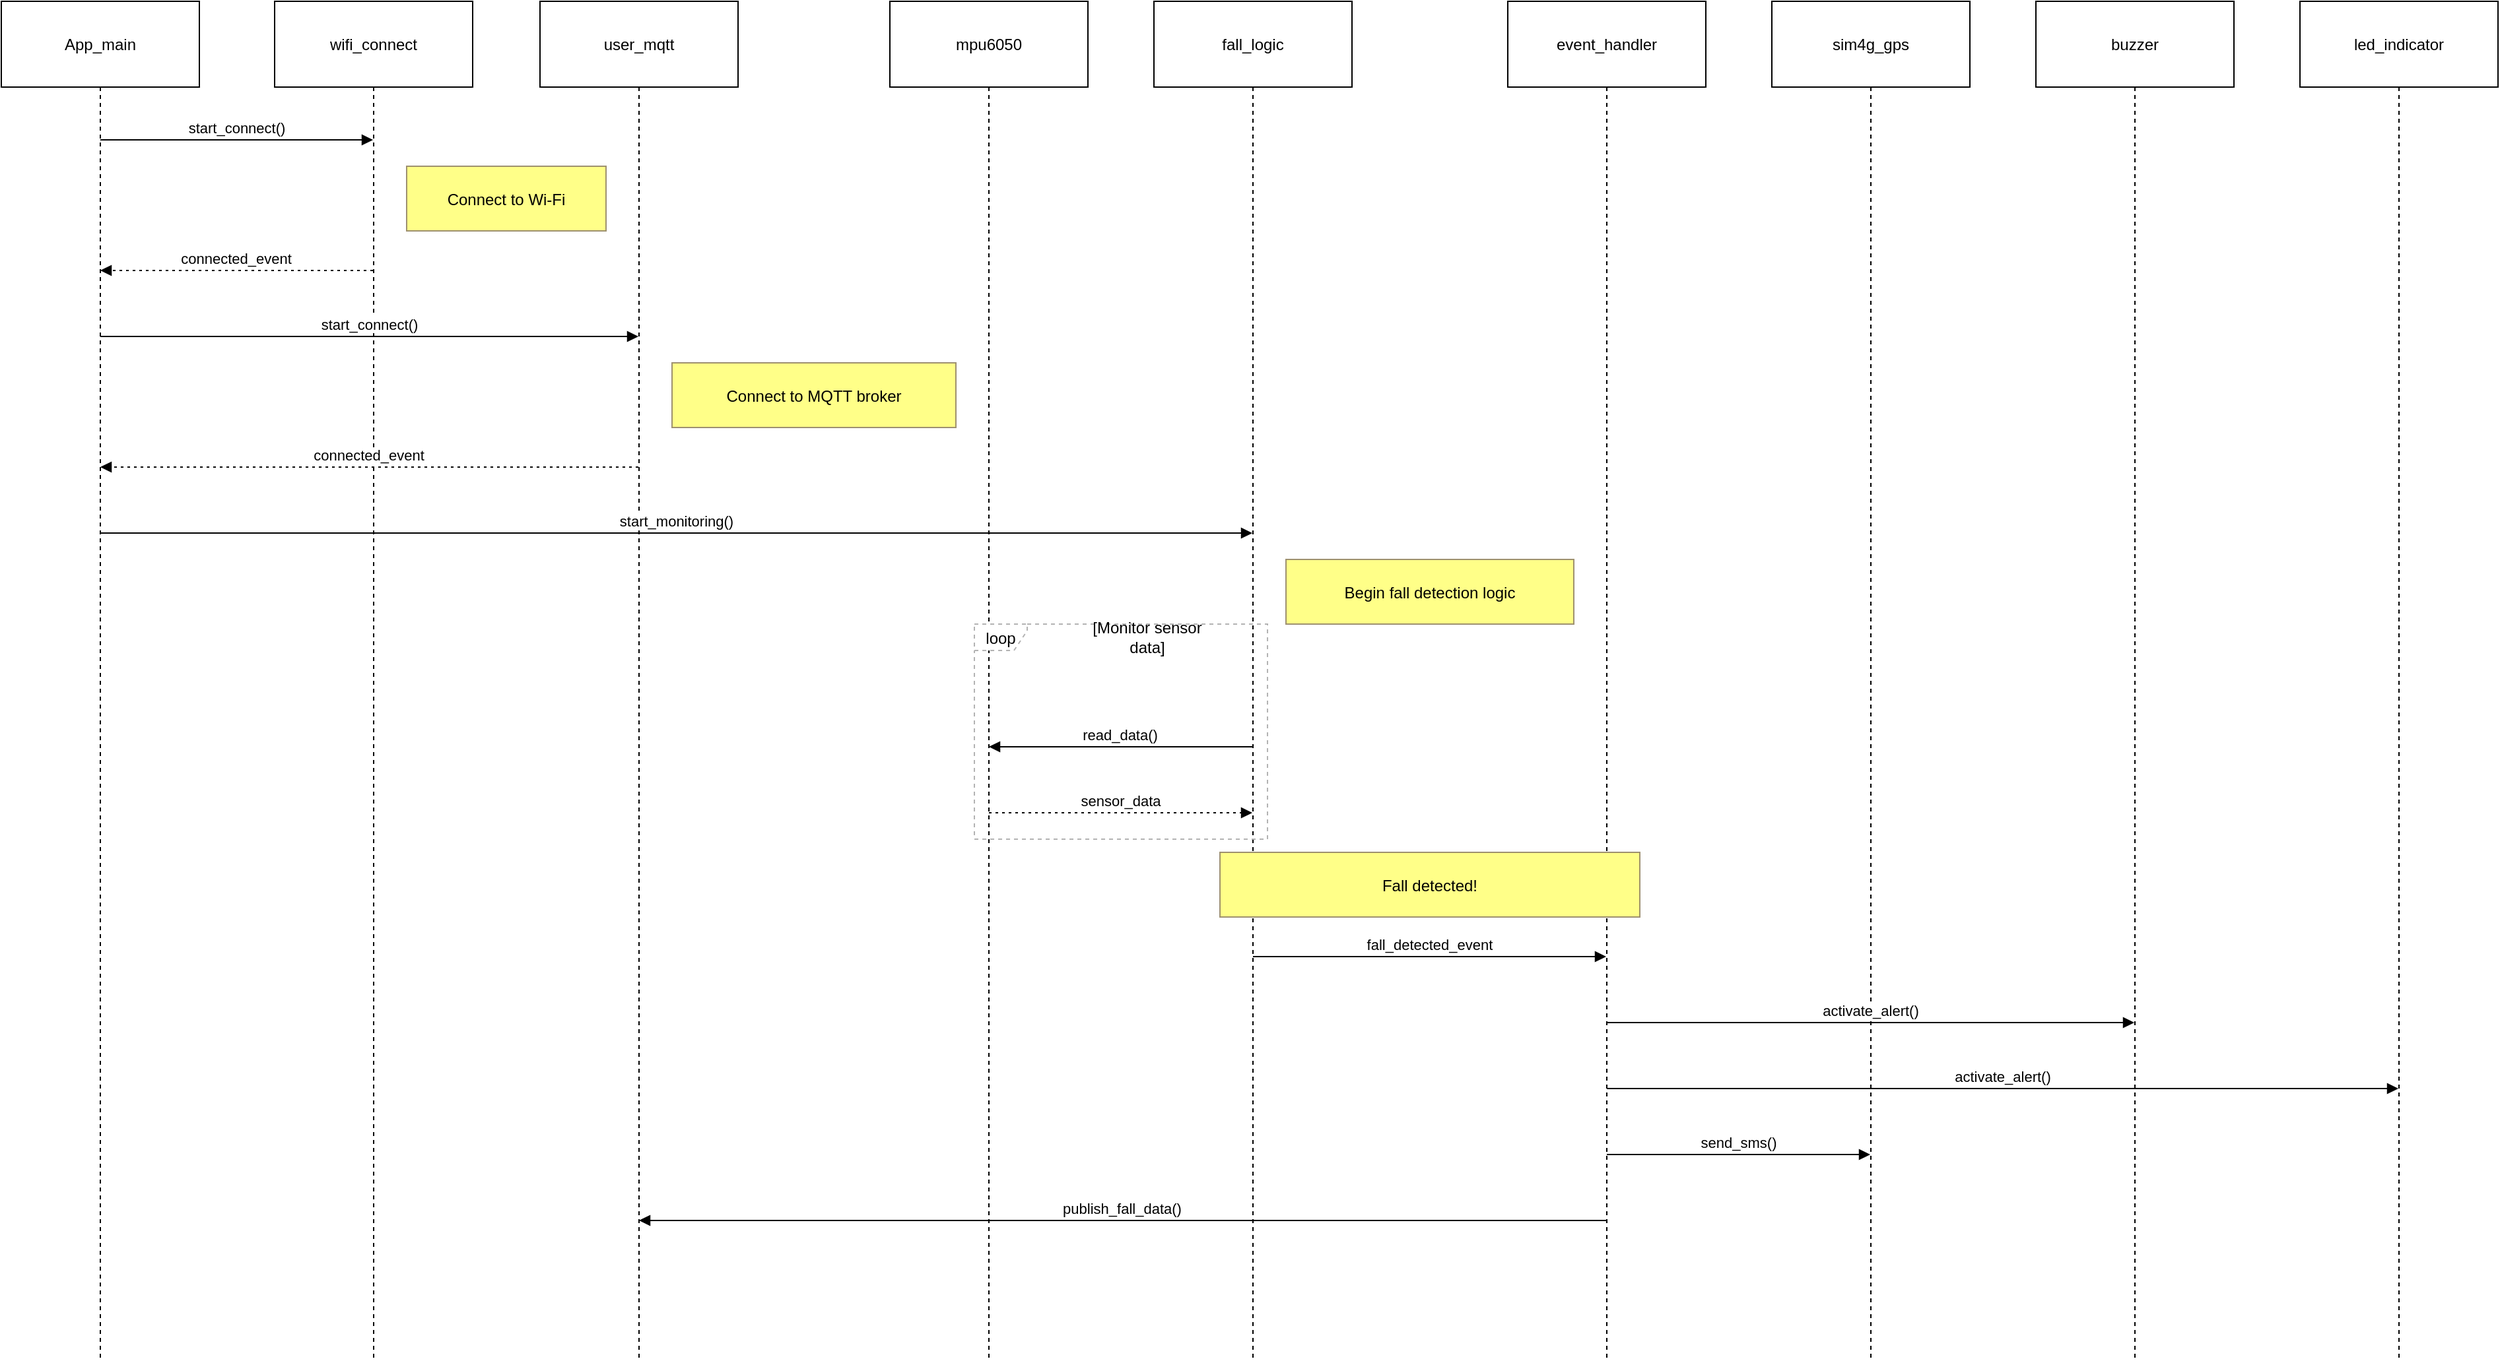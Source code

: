 <mxfile version="28.0.6">
  <diagram name="Page-1" id="4FkMV_zdTU-3stvgUHD9">
    <mxGraphModel dx="1587" dy="824" grid="1" gridSize="10" guides="1" tooltips="1" connect="1" arrows="1" fold="1" page="1" pageScale="1" pageWidth="850" pageHeight="1100" math="0" shadow="0">
      <root>
        <mxCell id="0" />
        <mxCell id="1" parent="0" />
        <mxCell id="ydjYp9JzRnfI2Z3gXO-9-319" value="App_main" style="shape=umlLifeline;perimeter=lifelinePerimeter;whiteSpace=wrap;container=1;dropTarget=0;collapsible=0;recursiveResize=0;outlineConnect=0;portConstraint=eastwest;newEdgeStyle={&quot;edgeStyle&quot;:&quot;elbowEdgeStyle&quot;,&quot;elbow&quot;:&quot;vertical&quot;,&quot;curved&quot;:0,&quot;rounded&quot;:0};size=65;" vertex="1" parent="1">
          <mxGeometry x="20" y="20" width="150" height="1029" as="geometry" />
        </mxCell>
        <mxCell id="ydjYp9JzRnfI2Z3gXO-9-320" value="wifi_connect" style="shape=umlLifeline;perimeter=lifelinePerimeter;whiteSpace=wrap;container=1;dropTarget=0;collapsible=0;recursiveResize=0;outlineConnect=0;portConstraint=eastwest;newEdgeStyle={&quot;edgeStyle&quot;:&quot;elbowEdgeStyle&quot;,&quot;elbow&quot;:&quot;vertical&quot;,&quot;curved&quot;:0,&quot;rounded&quot;:0};size=65;" vertex="1" parent="1">
          <mxGeometry x="227" y="20" width="150" height="1029" as="geometry" />
        </mxCell>
        <mxCell id="ydjYp9JzRnfI2Z3gXO-9-321" value="user_mqtt" style="shape=umlLifeline;perimeter=lifelinePerimeter;whiteSpace=wrap;container=1;dropTarget=0;collapsible=0;recursiveResize=0;outlineConnect=0;portConstraint=eastwest;newEdgeStyle={&quot;edgeStyle&quot;:&quot;elbowEdgeStyle&quot;,&quot;elbow&quot;:&quot;vertical&quot;,&quot;curved&quot;:0,&quot;rounded&quot;:0};size=65;" vertex="1" parent="1">
          <mxGeometry x="428" y="20" width="150" height="1029" as="geometry" />
        </mxCell>
        <mxCell id="ydjYp9JzRnfI2Z3gXO-9-322" value="mpu6050" style="shape=umlLifeline;perimeter=lifelinePerimeter;whiteSpace=wrap;container=1;dropTarget=0;collapsible=0;recursiveResize=0;outlineConnect=0;portConstraint=eastwest;newEdgeStyle={&quot;edgeStyle&quot;:&quot;elbowEdgeStyle&quot;,&quot;elbow&quot;:&quot;vertical&quot;,&quot;curved&quot;:0,&quot;rounded&quot;:0};size=65;" vertex="1" parent="1">
          <mxGeometry x="693" y="20" width="150" height="1029" as="geometry" />
        </mxCell>
        <mxCell id="ydjYp9JzRnfI2Z3gXO-9-323" value="fall_logic" style="shape=umlLifeline;perimeter=lifelinePerimeter;whiteSpace=wrap;container=1;dropTarget=0;collapsible=0;recursiveResize=0;outlineConnect=0;portConstraint=eastwest;newEdgeStyle={&quot;edgeStyle&quot;:&quot;elbowEdgeStyle&quot;,&quot;elbow&quot;:&quot;vertical&quot;,&quot;curved&quot;:0,&quot;rounded&quot;:0};size=65;" vertex="1" parent="1">
          <mxGeometry x="893" y="20" width="150" height="1029" as="geometry" />
        </mxCell>
        <mxCell id="ydjYp9JzRnfI2Z3gXO-9-324" value="event_handler" style="shape=umlLifeline;perimeter=lifelinePerimeter;whiteSpace=wrap;container=1;dropTarget=0;collapsible=0;recursiveResize=0;outlineConnect=0;portConstraint=eastwest;newEdgeStyle={&quot;edgeStyle&quot;:&quot;elbowEdgeStyle&quot;,&quot;elbow&quot;:&quot;vertical&quot;,&quot;curved&quot;:0,&quot;rounded&quot;:0};size=65;" vertex="1" parent="1">
          <mxGeometry x="1161" y="20" width="150" height="1029" as="geometry" />
        </mxCell>
        <mxCell id="ydjYp9JzRnfI2Z3gXO-9-325" value="sim4g_gps" style="shape=umlLifeline;perimeter=lifelinePerimeter;whiteSpace=wrap;container=1;dropTarget=0;collapsible=0;recursiveResize=0;outlineConnect=0;portConstraint=eastwest;newEdgeStyle={&quot;edgeStyle&quot;:&quot;elbowEdgeStyle&quot;,&quot;elbow&quot;:&quot;vertical&quot;,&quot;curved&quot;:0,&quot;rounded&quot;:0};size=65;" vertex="1" parent="1">
          <mxGeometry x="1361" y="20" width="150" height="1029" as="geometry" />
        </mxCell>
        <mxCell id="ydjYp9JzRnfI2Z3gXO-9-326" value="buzzer" style="shape=umlLifeline;perimeter=lifelinePerimeter;whiteSpace=wrap;container=1;dropTarget=0;collapsible=0;recursiveResize=0;outlineConnect=0;portConstraint=eastwest;newEdgeStyle={&quot;edgeStyle&quot;:&quot;elbowEdgeStyle&quot;,&quot;elbow&quot;:&quot;vertical&quot;,&quot;curved&quot;:0,&quot;rounded&quot;:0};size=65;" vertex="1" parent="1">
          <mxGeometry x="1561" y="20" width="150" height="1029" as="geometry" />
        </mxCell>
        <mxCell id="ydjYp9JzRnfI2Z3gXO-9-327" value="led_indicator" style="shape=umlLifeline;perimeter=lifelinePerimeter;whiteSpace=wrap;container=1;dropTarget=0;collapsible=0;recursiveResize=0;outlineConnect=0;portConstraint=eastwest;newEdgeStyle={&quot;edgeStyle&quot;:&quot;elbowEdgeStyle&quot;,&quot;elbow&quot;:&quot;vertical&quot;,&quot;curved&quot;:0,&quot;rounded&quot;:0};size=65;" vertex="1" parent="1">
          <mxGeometry x="1761" y="20" width="150" height="1029" as="geometry" />
        </mxCell>
        <mxCell id="ydjYp9JzRnfI2Z3gXO-9-328" value="loop" style="shape=umlFrame;dashed=1;pointerEvents=0;dropTarget=0;strokeColor=#B3B3B3;height=20;width=40" vertex="1" parent="1">
          <mxGeometry x="757" y="492" width="222" height="163" as="geometry" />
        </mxCell>
        <mxCell id="ydjYp9JzRnfI2Z3gXO-9-329" value="[Monitor sensor&#xa;data]" style="text;strokeColor=none;fillColor=none;align=center;verticalAlign=middle;whiteSpace=wrap;" vertex="1" parent="ydjYp9JzRnfI2Z3gXO-9-328">
          <mxGeometry x="40" width="182" height="20" as="geometry" />
        </mxCell>
        <mxCell id="ydjYp9JzRnfI2Z3gXO-9-330" value="start_connect()" style="verticalAlign=bottom;edgeStyle=elbowEdgeStyle;elbow=vertical;curved=0;rounded=0;endArrow=block;" edge="1" parent="1" source="ydjYp9JzRnfI2Z3gXO-9-319" target="ydjYp9JzRnfI2Z3gXO-9-320">
          <mxGeometry relative="1" as="geometry">
            <Array as="points">
              <mxPoint x="207" y="125" />
            </Array>
          </mxGeometry>
        </mxCell>
        <mxCell id="ydjYp9JzRnfI2Z3gXO-9-331" value="connected_event" style="verticalAlign=bottom;edgeStyle=elbowEdgeStyle;elbow=vertical;curved=0;rounded=0;dashed=1;dashPattern=2 3;endArrow=block;" edge="1" parent="1" source="ydjYp9JzRnfI2Z3gXO-9-320" target="ydjYp9JzRnfI2Z3gXO-9-319">
          <mxGeometry relative="1" as="geometry">
            <Array as="points">
              <mxPoint x="210" y="224" />
            </Array>
          </mxGeometry>
        </mxCell>
        <mxCell id="ydjYp9JzRnfI2Z3gXO-9-332" value="start_connect()" style="verticalAlign=bottom;edgeStyle=elbowEdgeStyle;elbow=vertical;curved=0;rounded=0;endArrow=block;" edge="1" parent="1" source="ydjYp9JzRnfI2Z3gXO-9-319" target="ydjYp9JzRnfI2Z3gXO-9-321">
          <mxGeometry relative="1" as="geometry">
            <Array as="points">
              <mxPoint x="308" y="274" />
            </Array>
          </mxGeometry>
        </mxCell>
        <mxCell id="ydjYp9JzRnfI2Z3gXO-9-333" value="connected_event" style="verticalAlign=bottom;edgeStyle=elbowEdgeStyle;elbow=vertical;curved=0;rounded=0;dashed=1;dashPattern=2 3;endArrow=block;" edge="1" parent="1" source="ydjYp9JzRnfI2Z3gXO-9-321" target="ydjYp9JzRnfI2Z3gXO-9-319">
          <mxGeometry relative="1" as="geometry">
            <Array as="points">
              <mxPoint x="311" y="373" />
            </Array>
          </mxGeometry>
        </mxCell>
        <mxCell id="ydjYp9JzRnfI2Z3gXO-9-334" value="start_monitoring()" style="verticalAlign=bottom;edgeStyle=elbowEdgeStyle;elbow=vertical;curved=0;rounded=0;endArrow=block;" edge="1" parent="1" source="ydjYp9JzRnfI2Z3gXO-9-319" target="ydjYp9JzRnfI2Z3gXO-9-323">
          <mxGeometry relative="1" as="geometry">
            <Array as="points">
              <mxPoint x="540" y="423" />
            </Array>
          </mxGeometry>
        </mxCell>
        <mxCell id="ydjYp9JzRnfI2Z3gXO-9-335" value="read_data()" style="verticalAlign=bottom;edgeStyle=elbowEdgeStyle;elbow=vertical;curved=0;rounded=0;endArrow=block;" edge="1" parent="1" source="ydjYp9JzRnfI2Z3gXO-9-323" target="ydjYp9JzRnfI2Z3gXO-9-322">
          <mxGeometry relative="1" as="geometry">
            <Array as="points">
              <mxPoint x="880" y="585" />
            </Array>
          </mxGeometry>
        </mxCell>
        <mxCell id="ydjYp9JzRnfI2Z3gXO-9-336" value="sensor_data" style="verticalAlign=bottom;edgeStyle=elbowEdgeStyle;elbow=vertical;curved=0;rounded=0;dashed=1;dashPattern=2 3;endArrow=block;" edge="1" parent="1" source="ydjYp9JzRnfI2Z3gXO-9-322" target="ydjYp9JzRnfI2Z3gXO-9-323">
          <mxGeometry relative="1" as="geometry">
            <Array as="points">
              <mxPoint x="877" y="635" />
            </Array>
          </mxGeometry>
        </mxCell>
        <mxCell id="ydjYp9JzRnfI2Z3gXO-9-337" value="fall_detected_event" style="verticalAlign=bottom;edgeStyle=elbowEdgeStyle;elbow=vertical;curved=0;rounded=0;endArrow=block;" edge="1" parent="1" source="ydjYp9JzRnfI2Z3gXO-9-323" target="ydjYp9JzRnfI2Z3gXO-9-324">
          <mxGeometry relative="1" as="geometry">
            <Array as="points">
              <mxPoint x="1111" y="744" />
            </Array>
          </mxGeometry>
        </mxCell>
        <mxCell id="ydjYp9JzRnfI2Z3gXO-9-338" value="activate_alert()" style="verticalAlign=bottom;edgeStyle=elbowEdgeStyle;elbow=vertical;curved=0;rounded=0;endArrow=block;" edge="1" parent="1" source="ydjYp9JzRnfI2Z3gXO-9-324" target="ydjYp9JzRnfI2Z3gXO-9-326">
          <mxGeometry relative="1" as="geometry">
            <Array as="points">
              <mxPoint x="1445" y="794" />
            </Array>
          </mxGeometry>
        </mxCell>
        <mxCell id="ydjYp9JzRnfI2Z3gXO-9-339" value="activate_alert()" style="verticalAlign=bottom;edgeStyle=elbowEdgeStyle;elbow=vertical;curved=0;rounded=0;endArrow=block;" edge="1" parent="1" source="ydjYp9JzRnfI2Z3gXO-9-324" target="ydjYp9JzRnfI2Z3gXO-9-327">
          <mxGeometry relative="1" as="geometry">
            <Array as="points">
              <mxPoint x="1545" y="844" />
            </Array>
          </mxGeometry>
        </mxCell>
        <mxCell id="ydjYp9JzRnfI2Z3gXO-9-340" value="send_sms()" style="verticalAlign=bottom;edgeStyle=elbowEdgeStyle;elbow=vertical;curved=0;rounded=0;endArrow=block;" edge="1" parent="1" source="ydjYp9JzRnfI2Z3gXO-9-324" target="ydjYp9JzRnfI2Z3gXO-9-325">
          <mxGeometry relative="1" as="geometry">
            <Array as="points">
              <mxPoint x="1345" y="894" />
            </Array>
          </mxGeometry>
        </mxCell>
        <mxCell id="ydjYp9JzRnfI2Z3gXO-9-341" value="publish_fall_data()" style="verticalAlign=bottom;edgeStyle=elbowEdgeStyle;elbow=vertical;curved=0;rounded=0;endArrow=block;" edge="1" parent="1" source="ydjYp9JzRnfI2Z3gXO-9-324" target="ydjYp9JzRnfI2Z3gXO-9-321">
          <mxGeometry relative="1" as="geometry">
            <Array as="points">
              <mxPoint x="881" y="944" />
            </Array>
          </mxGeometry>
        </mxCell>
        <mxCell id="ydjYp9JzRnfI2Z3gXO-9-342" value="Connect to Wi-Fi" style="fillColor=#ffff88;strokeColor=#9E916F;" vertex="1" parent="1">
          <mxGeometry x="327" y="145" width="151" height="49" as="geometry" />
        </mxCell>
        <mxCell id="ydjYp9JzRnfI2Z3gXO-9-343" value="Connect to MQTT broker" style="fillColor=#ffff88;strokeColor=#9E916F;" vertex="1" parent="1">
          <mxGeometry x="528" y="294" width="215" height="49" as="geometry" />
        </mxCell>
        <mxCell id="ydjYp9JzRnfI2Z3gXO-9-344" value="Begin fall detection logic" style="fillColor=#ffff88;strokeColor=#9E916F;" vertex="1" parent="1">
          <mxGeometry x="993" y="443" width="218" height="49" as="geometry" />
        </mxCell>
        <mxCell id="ydjYp9JzRnfI2Z3gXO-9-345" value="Fall detected!" style="fillColor=#ffff88;strokeColor=#9E916F;" vertex="1" parent="1">
          <mxGeometry x="943" y="665" width="318" height="49" as="geometry" />
        </mxCell>
      </root>
    </mxGraphModel>
  </diagram>
</mxfile>
